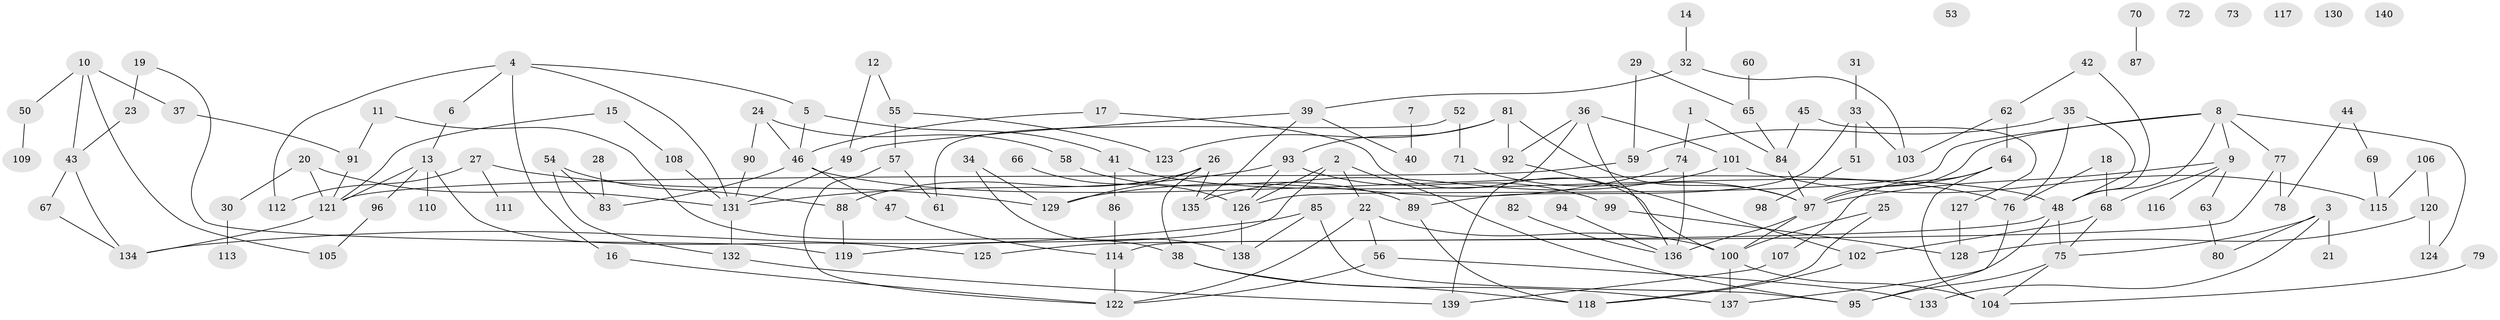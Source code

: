 // Generated by graph-tools (version 1.1) at 2025/25/03/09/25 03:25:13]
// undirected, 140 vertices, 191 edges
graph export_dot {
graph [start="1"]
  node [color=gray90,style=filled];
  1;
  2;
  3;
  4;
  5;
  6;
  7;
  8;
  9;
  10;
  11;
  12;
  13;
  14;
  15;
  16;
  17;
  18;
  19;
  20;
  21;
  22;
  23;
  24;
  25;
  26;
  27;
  28;
  29;
  30;
  31;
  32;
  33;
  34;
  35;
  36;
  37;
  38;
  39;
  40;
  41;
  42;
  43;
  44;
  45;
  46;
  47;
  48;
  49;
  50;
  51;
  52;
  53;
  54;
  55;
  56;
  57;
  58;
  59;
  60;
  61;
  62;
  63;
  64;
  65;
  66;
  67;
  68;
  69;
  70;
  71;
  72;
  73;
  74;
  75;
  76;
  77;
  78;
  79;
  80;
  81;
  82;
  83;
  84;
  85;
  86;
  87;
  88;
  89;
  90;
  91;
  92;
  93;
  94;
  95;
  96;
  97;
  98;
  99;
  100;
  101;
  102;
  103;
  104;
  105;
  106;
  107;
  108;
  109;
  110;
  111;
  112;
  113;
  114;
  115;
  116;
  117;
  118;
  119;
  120;
  121;
  122;
  123;
  124;
  125;
  126;
  127;
  128;
  129;
  130;
  131;
  132;
  133;
  134;
  135;
  136;
  137;
  138;
  139;
  140;
  1 -- 74;
  1 -- 84;
  2 -- 22;
  2 -- 95;
  2 -- 119;
  2 -- 126;
  3 -- 21;
  3 -- 75;
  3 -- 80;
  3 -- 133;
  4 -- 5;
  4 -- 6;
  4 -- 16;
  4 -- 112;
  4 -- 131;
  5 -- 41;
  5 -- 46;
  6 -- 13;
  7 -- 40;
  8 -- 9;
  8 -- 48;
  8 -- 77;
  8 -- 97;
  8 -- 124;
  8 -- 126;
  9 -- 63;
  9 -- 68;
  9 -- 97;
  9 -- 116;
  10 -- 37;
  10 -- 43;
  10 -- 50;
  10 -- 105;
  11 -- 38;
  11 -- 91;
  12 -- 49;
  12 -- 55;
  13 -- 96;
  13 -- 110;
  13 -- 121;
  13 -- 125;
  14 -- 32;
  15 -- 108;
  15 -- 121;
  16 -- 122;
  17 -- 46;
  17 -- 100;
  18 -- 68;
  18 -- 76;
  19 -- 23;
  19 -- 119;
  20 -- 30;
  20 -- 121;
  20 -- 131;
  22 -- 56;
  22 -- 100;
  22 -- 122;
  23 -- 43;
  24 -- 46;
  24 -- 58;
  24 -- 90;
  25 -- 100;
  25 -- 118;
  26 -- 38;
  26 -- 88;
  26 -- 129;
  26 -- 135;
  27 -- 111;
  27 -- 112;
  27 -- 129;
  28 -- 83;
  29 -- 59;
  29 -- 65;
  30 -- 113;
  31 -- 33;
  32 -- 39;
  32 -- 103;
  33 -- 51;
  33 -- 89;
  33 -- 103;
  34 -- 129;
  34 -- 138;
  35 -- 48;
  35 -- 59;
  35 -- 76;
  36 -- 92;
  36 -- 101;
  36 -- 136;
  36 -- 139;
  37 -- 91;
  38 -- 118;
  38 -- 137;
  39 -- 40;
  39 -- 49;
  39 -- 135;
  41 -- 48;
  41 -- 86;
  42 -- 48;
  42 -- 62;
  43 -- 67;
  43 -- 134;
  44 -- 69;
  44 -- 78;
  45 -- 84;
  45 -- 127;
  46 -- 47;
  46 -- 76;
  46 -- 83;
  47 -- 114;
  48 -- 75;
  48 -- 125;
  48 -- 137;
  49 -- 131;
  50 -- 109;
  51 -- 98;
  52 -- 61;
  52 -- 71;
  54 -- 83;
  54 -- 88;
  54 -- 132;
  55 -- 57;
  55 -- 123;
  56 -- 122;
  56 -- 133;
  57 -- 61;
  57 -- 122;
  58 -- 89;
  59 -- 121;
  60 -- 65;
  62 -- 64;
  62 -- 103;
  63 -- 80;
  64 -- 97;
  64 -- 104;
  64 -- 107;
  65 -- 84;
  66 -- 126;
  67 -- 134;
  68 -- 75;
  68 -- 102;
  69 -- 115;
  70 -- 87;
  71 -- 97;
  74 -- 129;
  74 -- 136;
  75 -- 95;
  75 -- 104;
  76 -- 95;
  77 -- 78;
  77 -- 114;
  79 -- 104;
  81 -- 92;
  81 -- 93;
  81 -- 97;
  81 -- 123;
  82 -- 136;
  84 -- 97;
  85 -- 95;
  85 -- 134;
  85 -- 138;
  86 -- 114;
  88 -- 119;
  89 -- 118;
  90 -- 131;
  91 -- 121;
  92 -- 102;
  93 -- 99;
  93 -- 126;
  93 -- 131;
  94 -- 136;
  96 -- 105;
  97 -- 100;
  97 -- 136;
  99 -- 128;
  100 -- 104;
  100 -- 137;
  101 -- 115;
  101 -- 135;
  102 -- 118;
  106 -- 115;
  106 -- 120;
  107 -- 139;
  108 -- 131;
  114 -- 122;
  120 -- 124;
  120 -- 128;
  121 -- 134;
  126 -- 138;
  127 -- 128;
  131 -- 132;
  132 -- 139;
}
